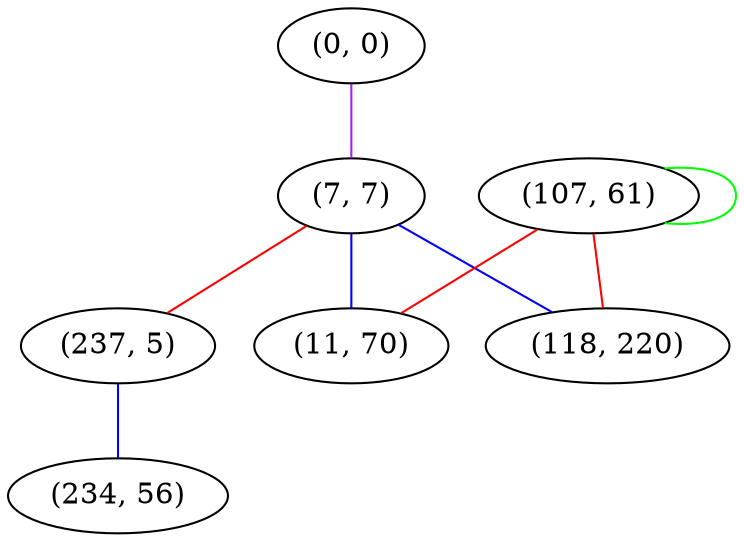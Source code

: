 graph "" {
"(0, 0)";
"(7, 7)";
"(237, 5)";
"(107, 61)";
"(234, 56)";
"(118, 220)";
"(11, 70)";
"(0, 0)" -- "(7, 7)"  [color=purple, key=0, weight=4];
"(7, 7)" -- "(118, 220)"  [color=blue, key=0, weight=3];
"(7, 7)" -- "(237, 5)"  [color=red, key=0, weight=1];
"(7, 7)" -- "(11, 70)"  [color=blue, key=0, weight=3];
"(237, 5)" -- "(234, 56)"  [color=blue, key=0, weight=3];
"(107, 61)" -- "(118, 220)"  [color=red, key=0, weight=1];
"(107, 61)" -- "(11, 70)"  [color=red, key=0, weight=1];
"(107, 61)" -- "(107, 61)"  [color=green, key=0, weight=2];
}
